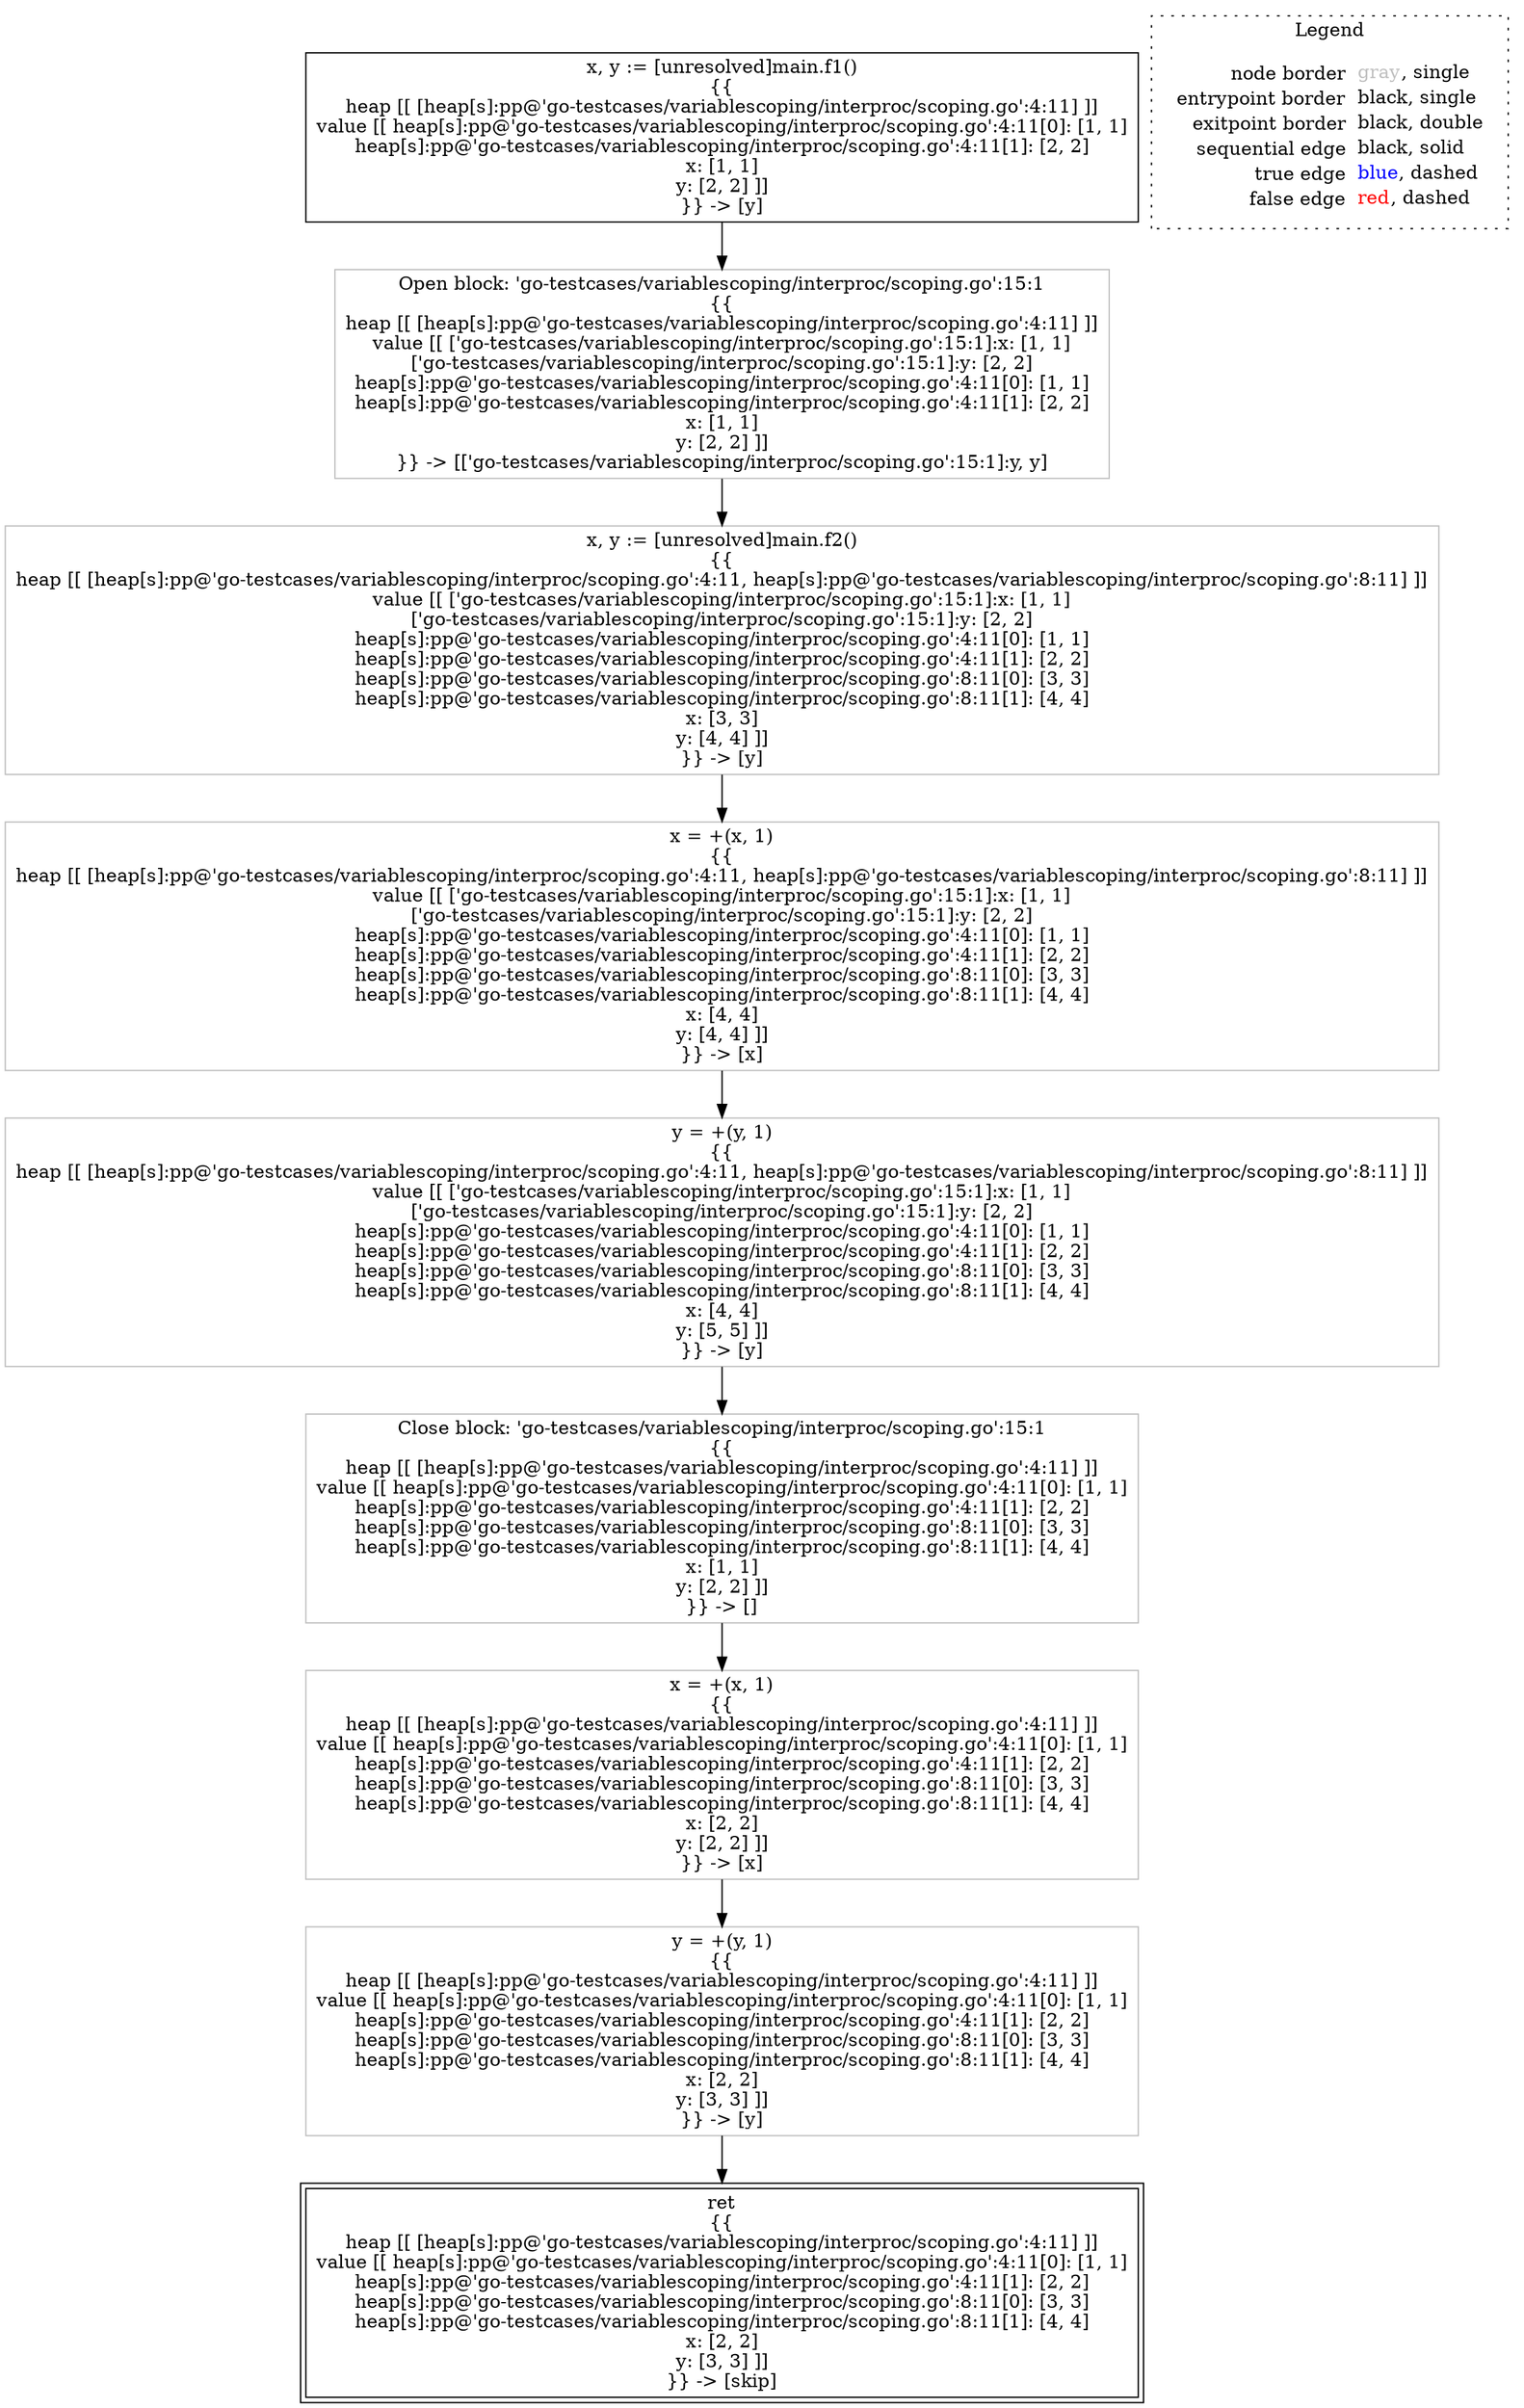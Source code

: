 digraph {
	"node0" [shape="rect",color="black",label=<x, y := [unresolved]main.f1()<BR/>{{<BR/>heap [[ [heap[s]:pp@'go-testcases/variablescoping/interproc/scoping.go':4:11] ]]<BR/>value [[ heap[s]:pp@'go-testcases/variablescoping/interproc/scoping.go':4:11[0]: [1, 1]<BR/>heap[s]:pp@'go-testcases/variablescoping/interproc/scoping.go':4:11[1]: [2, 2]<BR/>x: [1, 1]<BR/>y: [2, 2] ]]<BR/>}} -&gt; [y]>];
	"node1" [shape="rect",color="gray",label=<x, y := [unresolved]main.f2()<BR/>{{<BR/>heap [[ [heap[s]:pp@'go-testcases/variablescoping/interproc/scoping.go':4:11, heap[s]:pp@'go-testcases/variablescoping/interproc/scoping.go':8:11] ]]<BR/>value [[ ['go-testcases/variablescoping/interproc/scoping.go':15:1]:x: [1, 1]<BR/>['go-testcases/variablescoping/interproc/scoping.go':15:1]:y: [2, 2]<BR/>heap[s]:pp@'go-testcases/variablescoping/interproc/scoping.go':4:11[0]: [1, 1]<BR/>heap[s]:pp@'go-testcases/variablescoping/interproc/scoping.go':4:11[1]: [2, 2]<BR/>heap[s]:pp@'go-testcases/variablescoping/interproc/scoping.go':8:11[0]: [3, 3]<BR/>heap[s]:pp@'go-testcases/variablescoping/interproc/scoping.go':8:11[1]: [4, 4]<BR/>x: [3, 3]<BR/>y: [4, 4] ]]<BR/>}} -&gt; [y]>];
	"node2" [shape="rect",color="gray",label=<x = +(x, 1)<BR/>{{<BR/>heap [[ [heap[s]:pp@'go-testcases/variablescoping/interproc/scoping.go':4:11, heap[s]:pp@'go-testcases/variablescoping/interproc/scoping.go':8:11] ]]<BR/>value [[ ['go-testcases/variablescoping/interproc/scoping.go':15:1]:x: [1, 1]<BR/>['go-testcases/variablescoping/interproc/scoping.go':15:1]:y: [2, 2]<BR/>heap[s]:pp@'go-testcases/variablescoping/interproc/scoping.go':4:11[0]: [1, 1]<BR/>heap[s]:pp@'go-testcases/variablescoping/interproc/scoping.go':4:11[1]: [2, 2]<BR/>heap[s]:pp@'go-testcases/variablescoping/interproc/scoping.go':8:11[0]: [3, 3]<BR/>heap[s]:pp@'go-testcases/variablescoping/interproc/scoping.go':8:11[1]: [4, 4]<BR/>x: [4, 4]<BR/>y: [4, 4] ]]<BR/>}} -&gt; [x]>];
	"node3" [shape="rect",color="gray",label=<Open block: 'go-testcases/variablescoping/interproc/scoping.go':15:1<BR/>{{<BR/>heap [[ [heap[s]:pp@'go-testcases/variablescoping/interproc/scoping.go':4:11] ]]<BR/>value [[ ['go-testcases/variablescoping/interproc/scoping.go':15:1]:x: [1, 1]<BR/>['go-testcases/variablescoping/interproc/scoping.go':15:1]:y: [2, 2]<BR/>heap[s]:pp@'go-testcases/variablescoping/interproc/scoping.go':4:11[0]: [1, 1]<BR/>heap[s]:pp@'go-testcases/variablescoping/interproc/scoping.go':4:11[1]: [2, 2]<BR/>x: [1, 1]<BR/>y: [2, 2] ]]<BR/>}} -&gt; [['go-testcases/variablescoping/interproc/scoping.go':15:1]:y, y]>];
	"node4" [shape="rect",color="gray",label=<x = +(x, 1)<BR/>{{<BR/>heap [[ [heap[s]:pp@'go-testcases/variablescoping/interproc/scoping.go':4:11] ]]<BR/>value [[ heap[s]:pp@'go-testcases/variablescoping/interproc/scoping.go':4:11[0]: [1, 1]<BR/>heap[s]:pp@'go-testcases/variablescoping/interproc/scoping.go':4:11[1]: [2, 2]<BR/>heap[s]:pp@'go-testcases/variablescoping/interproc/scoping.go':8:11[0]: [3, 3]<BR/>heap[s]:pp@'go-testcases/variablescoping/interproc/scoping.go':8:11[1]: [4, 4]<BR/>x: [2, 2]<BR/>y: [2, 2] ]]<BR/>}} -&gt; [x]>];
	"node5" [shape="rect",color="gray",label=<Close block: 'go-testcases/variablescoping/interproc/scoping.go':15:1<BR/>{{<BR/>heap [[ [heap[s]:pp@'go-testcases/variablescoping/interproc/scoping.go':4:11] ]]<BR/>value [[ heap[s]:pp@'go-testcases/variablescoping/interproc/scoping.go':4:11[0]: [1, 1]<BR/>heap[s]:pp@'go-testcases/variablescoping/interproc/scoping.go':4:11[1]: [2, 2]<BR/>heap[s]:pp@'go-testcases/variablescoping/interproc/scoping.go':8:11[0]: [3, 3]<BR/>heap[s]:pp@'go-testcases/variablescoping/interproc/scoping.go':8:11[1]: [4, 4]<BR/>x: [1, 1]<BR/>y: [2, 2] ]]<BR/>}} -&gt; []>];
	"node6" [shape="rect",color="black",peripheries="2",label=<ret<BR/>{{<BR/>heap [[ [heap[s]:pp@'go-testcases/variablescoping/interproc/scoping.go':4:11] ]]<BR/>value [[ heap[s]:pp@'go-testcases/variablescoping/interproc/scoping.go':4:11[0]: [1, 1]<BR/>heap[s]:pp@'go-testcases/variablescoping/interproc/scoping.go':4:11[1]: [2, 2]<BR/>heap[s]:pp@'go-testcases/variablescoping/interproc/scoping.go':8:11[0]: [3, 3]<BR/>heap[s]:pp@'go-testcases/variablescoping/interproc/scoping.go':8:11[1]: [4, 4]<BR/>x: [2, 2]<BR/>y: [3, 3] ]]<BR/>}} -&gt; [skip]>];
	"node7" [shape="rect",color="gray",label=<y = +(y, 1)<BR/>{{<BR/>heap [[ [heap[s]:pp@'go-testcases/variablescoping/interproc/scoping.go':4:11] ]]<BR/>value [[ heap[s]:pp@'go-testcases/variablescoping/interproc/scoping.go':4:11[0]: [1, 1]<BR/>heap[s]:pp@'go-testcases/variablescoping/interproc/scoping.go':4:11[1]: [2, 2]<BR/>heap[s]:pp@'go-testcases/variablescoping/interproc/scoping.go':8:11[0]: [3, 3]<BR/>heap[s]:pp@'go-testcases/variablescoping/interproc/scoping.go':8:11[1]: [4, 4]<BR/>x: [2, 2]<BR/>y: [3, 3] ]]<BR/>}} -&gt; [y]>];
	"node8" [shape="rect",color="gray",label=<y = +(y, 1)<BR/>{{<BR/>heap [[ [heap[s]:pp@'go-testcases/variablescoping/interproc/scoping.go':4:11, heap[s]:pp@'go-testcases/variablescoping/interproc/scoping.go':8:11] ]]<BR/>value [[ ['go-testcases/variablescoping/interproc/scoping.go':15:1]:x: [1, 1]<BR/>['go-testcases/variablescoping/interproc/scoping.go':15:1]:y: [2, 2]<BR/>heap[s]:pp@'go-testcases/variablescoping/interproc/scoping.go':4:11[0]: [1, 1]<BR/>heap[s]:pp@'go-testcases/variablescoping/interproc/scoping.go':4:11[1]: [2, 2]<BR/>heap[s]:pp@'go-testcases/variablescoping/interproc/scoping.go':8:11[0]: [3, 3]<BR/>heap[s]:pp@'go-testcases/variablescoping/interproc/scoping.go':8:11[1]: [4, 4]<BR/>x: [4, 4]<BR/>y: [5, 5] ]]<BR/>}} -&gt; [y]>];
	"node1" -> "node2" [color="black"];
	"node2" -> "node8" [color="black"];
	"node3" -> "node1" [color="black"];
	"node4" -> "node7" [color="black"];
	"node5" -> "node4" [color="black"];
	"node7" -> "node6" [color="black"];
	"node0" -> "node3" [color="black"];
	"node8" -> "node5" [color="black"];
subgraph cluster_legend {
	label="Legend";
	style=dotted;
	node [shape=plaintext];
	"legend" [label=<<table border="0" cellpadding="2" cellspacing="0" cellborder="0"><tr><td align="right">node border&nbsp;</td><td align="left"><font color="gray">gray</font>, single</td></tr><tr><td align="right">entrypoint border&nbsp;</td><td align="left"><font color="black">black</font>, single</td></tr><tr><td align="right">exitpoint border&nbsp;</td><td align="left"><font color="black">black</font>, double</td></tr><tr><td align="right">sequential edge&nbsp;</td><td align="left"><font color="black">black</font>, solid</td></tr><tr><td align="right">true edge&nbsp;</td><td align="left"><font color="blue">blue</font>, dashed</td></tr><tr><td align="right">false edge&nbsp;</td><td align="left"><font color="red">red</font>, dashed</td></tr></table>>];
}

}
